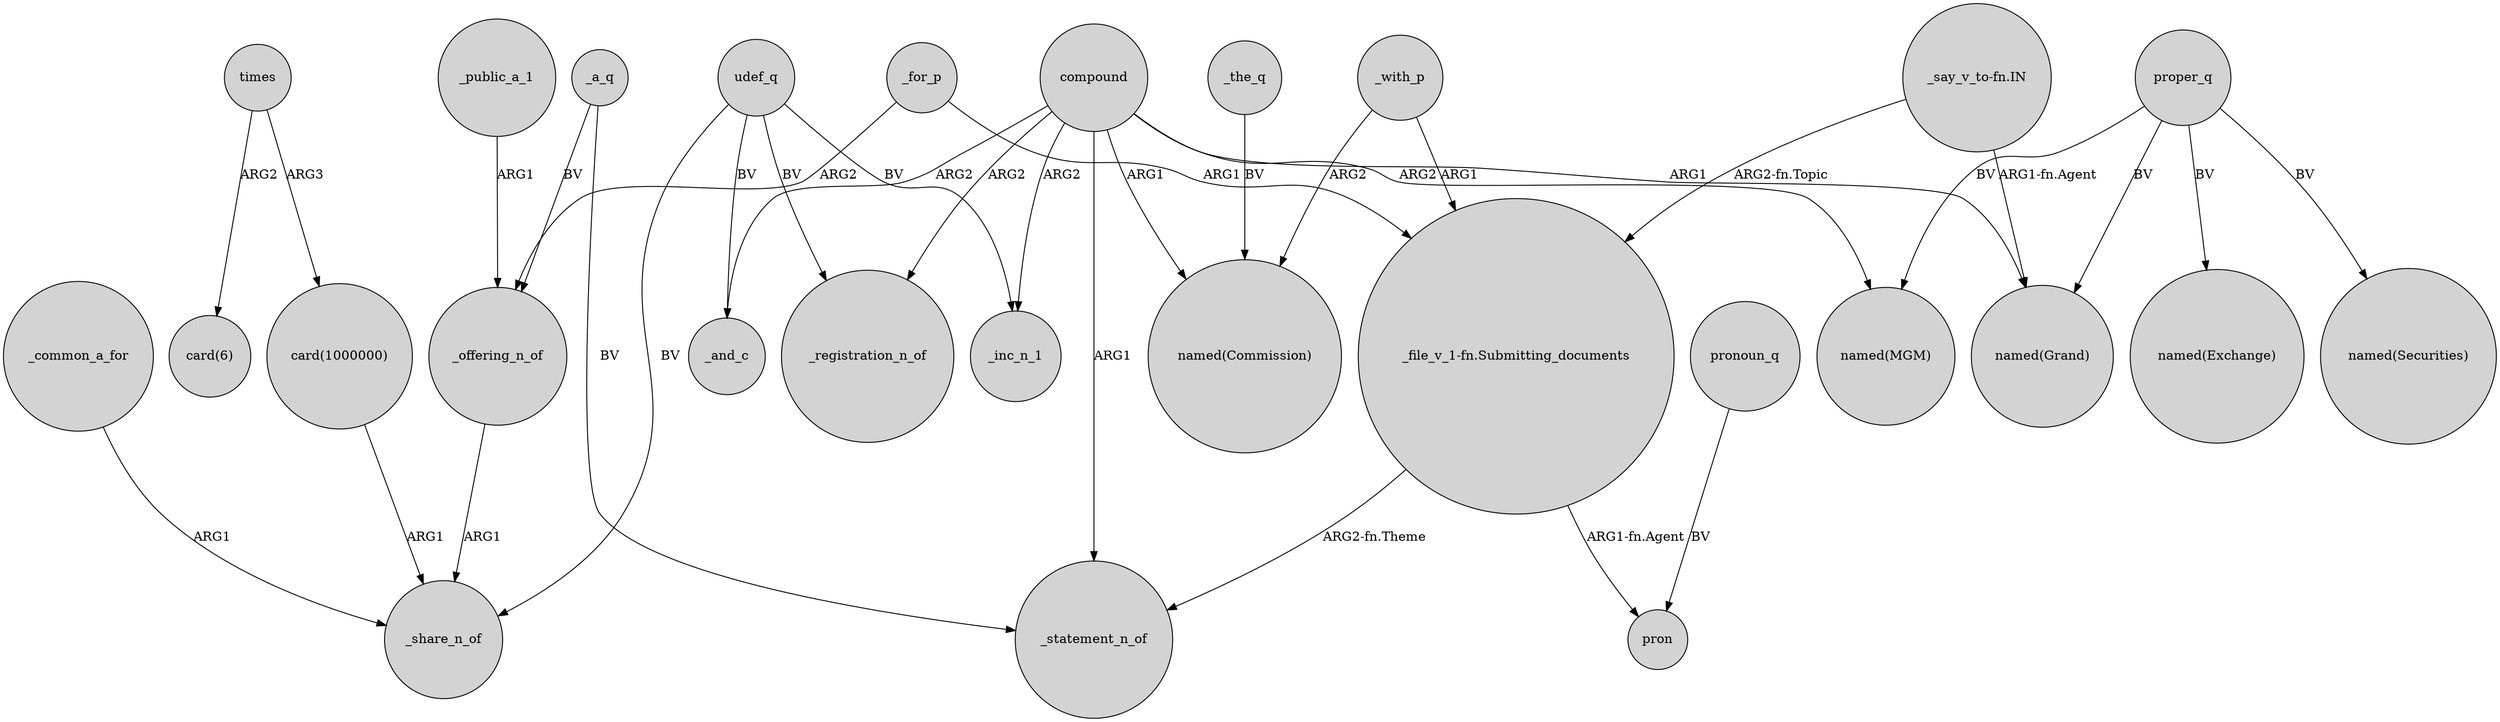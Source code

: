 digraph {
	node [shape=circle style=filled]
	_public_a_1 -> _offering_n_of [label=ARG1]
	udef_q -> _inc_n_1 [label=BV]
	compound -> "named(Commission)" [label=ARG1]
	proper_q -> "named(Grand)" [label=BV]
	_offering_n_of -> _share_n_of [label=ARG1]
	_for_p -> _offering_n_of [label=ARG2]
	_a_q -> _statement_n_of [label=BV]
	times -> "card(6)" [label=ARG2]
	proper_q -> "named(Exchange)" [label=BV]
	_with_p -> "_file_v_1-fn.Submitting_documents" [label=ARG1]
	udef_q -> _registration_n_of [label=BV]
	"_say_v_to-fn.IN" -> "named(Grand)" [label="ARG1-fn.Agent"]
	_with_p -> "named(Commission)" [label=ARG2]
	pronoun_q -> pron [label=BV]
	compound -> _and_c [label=ARG2]
	compound -> _statement_n_of [label=ARG1]
	times -> "card(1000000)" [label=ARG3]
	proper_q -> "named(MGM)" [label=BV]
	"_file_v_1-fn.Submitting_documents" -> pron [label="ARG1-fn.Agent"]
	compound -> _registration_n_of [label=ARG2]
	_common_a_for -> _share_n_of [label=ARG1]
	proper_q -> "named(Securities)" [label=BV]
	compound -> "named(Grand)" [label=ARG1]
	udef_q -> _share_n_of [label=BV]
	"card(1000000)" -> _share_n_of [label=ARG1]
	_for_p -> "_file_v_1-fn.Submitting_documents" [label=ARG1]
	"_say_v_to-fn.IN" -> "_file_v_1-fn.Submitting_documents" [label="ARG2-fn.Topic"]
	_a_q -> _offering_n_of [label=BV]
	udef_q -> _and_c [label=BV]
	"_file_v_1-fn.Submitting_documents" -> _statement_n_of [label="ARG2-fn.Theme"]
	compound -> _inc_n_1 [label=ARG2]
	_the_q -> "named(Commission)" [label=BV]
	compound -> "named(MGM)" [label=ARG2]
}
